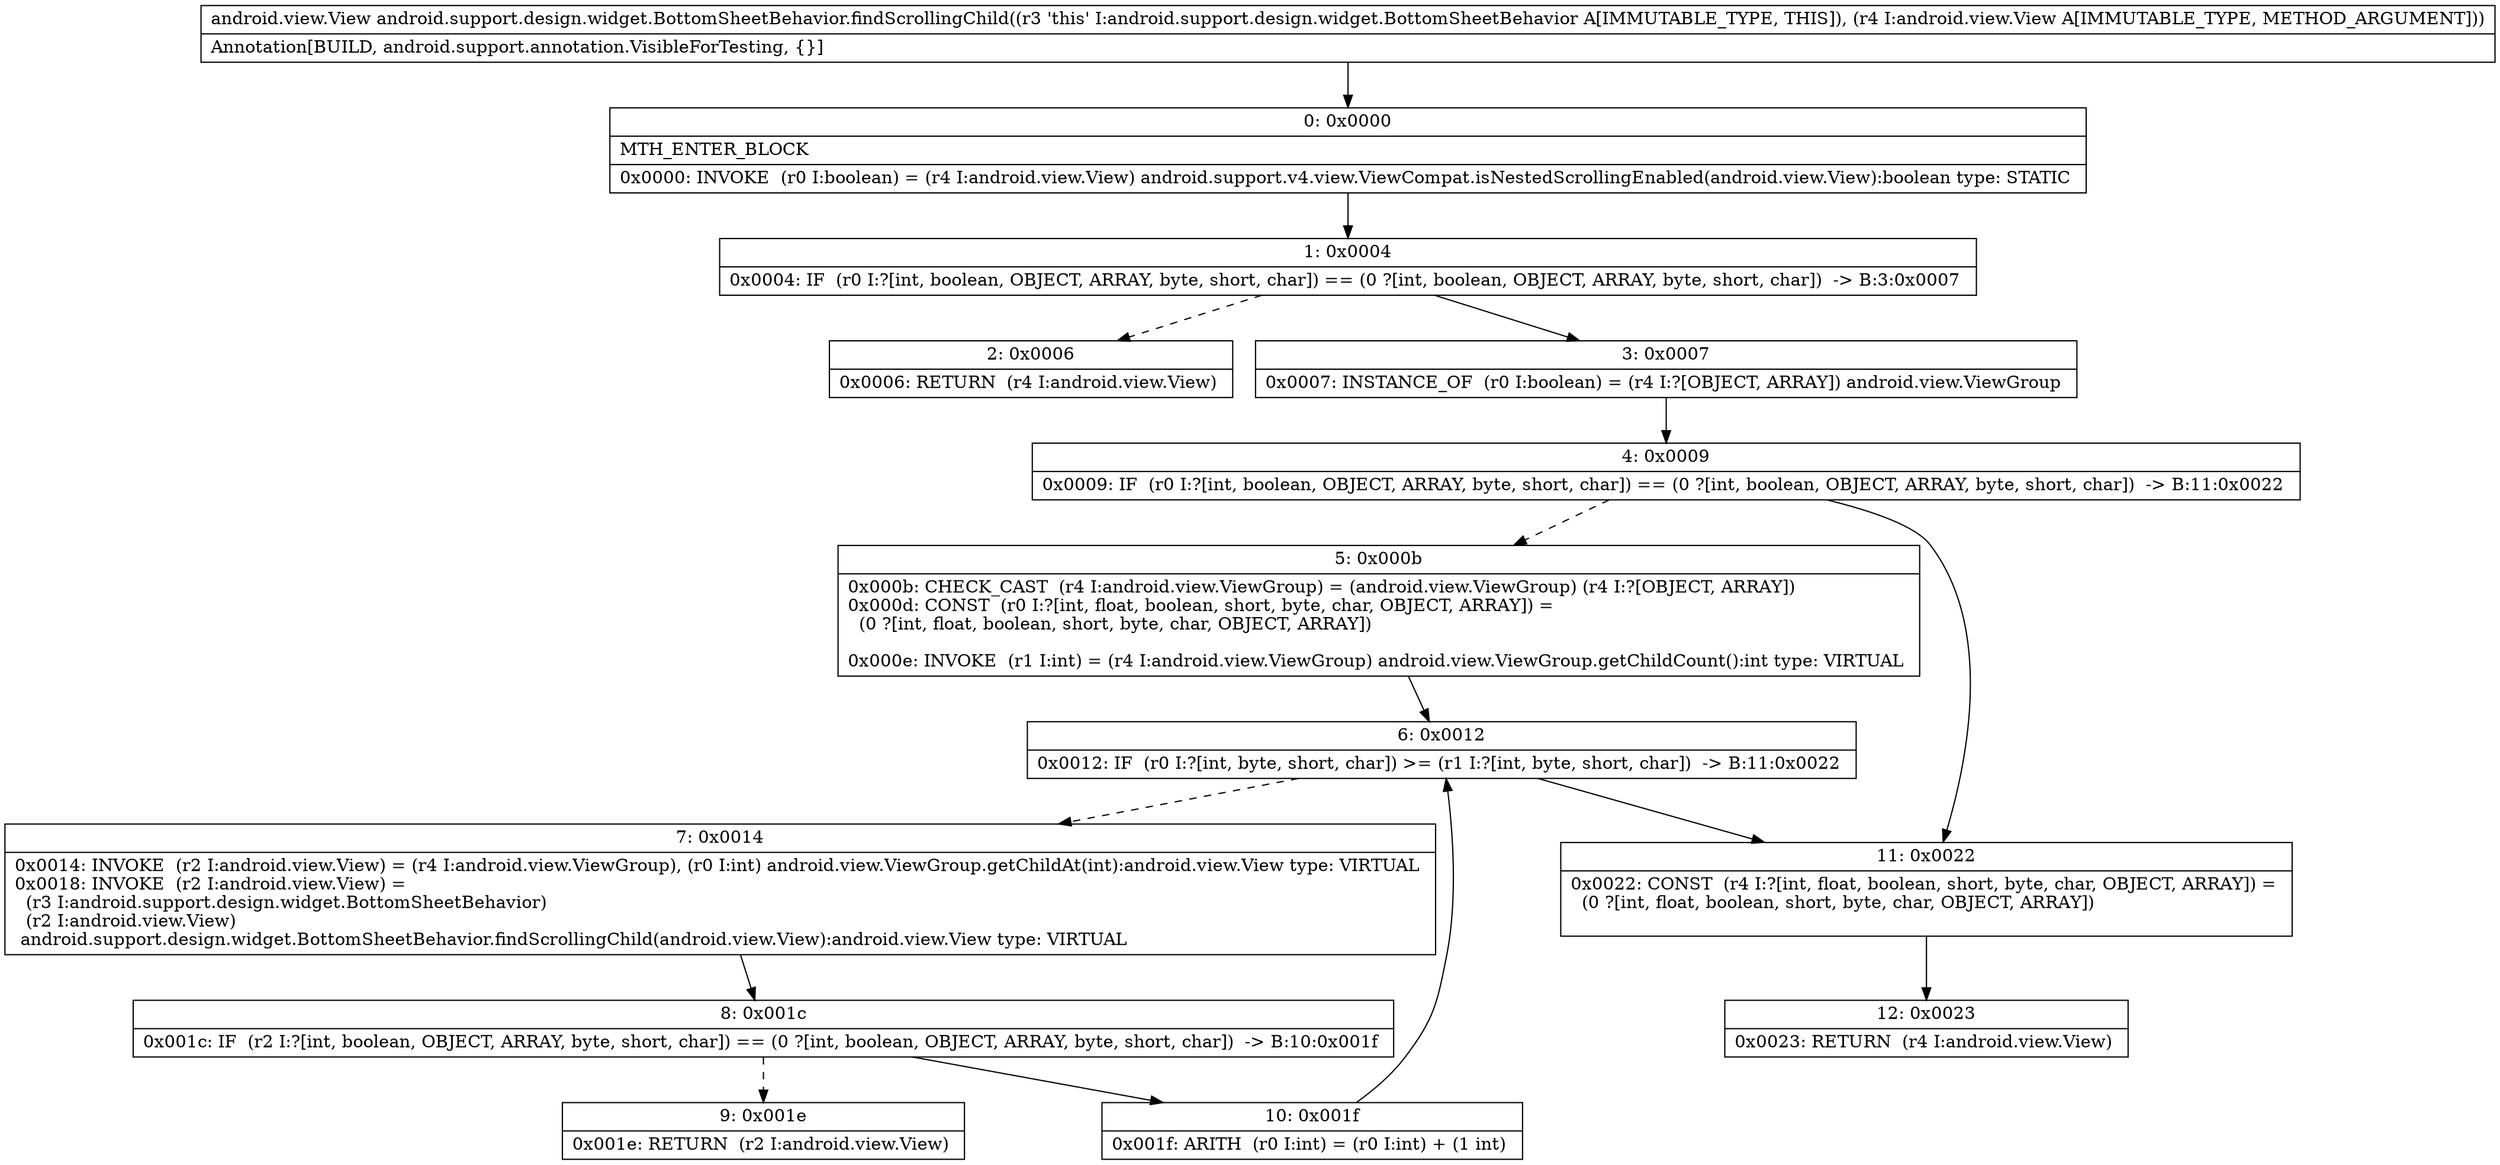 digraph "CFG forandroid.support.design.widget.BottomSheetBehavior.findScrollingChild(Landroid\/view\/View;)Landroid\/view\/View;" {
Node_0 [shape=record,label="{0\:\ 0x0000|MTH_ENTER_BLOCK\l|0x0000: INVOKE  (r0 I:boolean) = (r4 I:android.view.View) android.support.v4.view.ViewCompat.isNestedScrollingEnabled(android.view.View):boolean type: STATIC \l}"];
Node_1 [shape=record,label="{1\:\ 0x0004|0x0004: IF  (r0 I:?[int, boolean, OBJECT, ARRAY, byte, short, char]) == (0 ?[int, boolean, OBJECT, ARRAY, byte, short, char])  \-\> B:3:0x0007 \l}"];
Node_2 [shape=record,label="{2\:\ 0x0006|0x0006: RETURN  (r4 I:android.view.View) \l}"];
Node_3 [shape=record,label="{3\:\ 0x0007|0x0007: INSTANCE_OF  (r0 I:boolean) = (r4 I:?[OBJECT, ARRAY]) android.view.ViewGroup \l}"];
Node_4 [shape=record,label="{4\:\ 0x0009|0x0009: IF  (r0 I:?[int, boolean, OBJECT, ARRAY, byte, short, char]) == (0 ?[int, boolean, OBJECT, ARRAY, byte, short, char])  \-\> B:11:0x0022 \l}"];
Node_5 [shape=record,label="{5\:\ 0x000b|0x000b: CHECK_CAST  (r4 I:android.view.ViewGroup) = (android.view.ViewGroup) (r4 I:?[OBJECT, ARRAY]) \l0x000d: CONST  (r0 I:?[int, float, boolean, short, byte, char, OBJECT, ARRAY]) = \l  (0 ?[int, float, boolean, short, byte, char, OBJECT, ARRAY])\l \l0x000e: INVOKE  (r1 I:int) = (r4 I:android.view.ViewGroup) android.view.ViewGroup.getChildCount():int type: VIRTUAL \l}"];
Node_6 [shape=record,label="{6\:\ 0x0012|0x0012: IF  (r0 I:?[int, byte, short, char]) \>= (r1 I:?[int, byte, short, char])  \-\> B:11:0x0022 \l}"];
Node_7 [shape=record,label="{7\:\ 0x0014|0x0014: INVOKE  (r2 I:android.view.View) = (r4 I:android.view.ViewGroup), (r0 I:int) android.view.ViewGroup.getChildAt(int):android.view.View type: VIRTUAL \l0x0018: INVOKE  (r2 I:android.view.View) = \l  (r3 I:android.support.design.widget.BottomSheetBehavior)\l  (r2 I:android.view.View)\l android.support.design.widget.BottomSheetBehavior.findScrollingChild(android.view.View):android.view.View type: VIRTUAL \l}"];
Node_8 [shape=record,label="{8\:\ 0x001c|0x001c: IF  (r2 I:?[int, boolean, OBJECT, ARRAY, byte, short, char]) == (0 ?[int, boolean, OBJECT, ARRAY, byte, short, char])  \-\> B:10:0x001f \l}"];
Node_9 [shape=record,label="{9\:\ 0x001e|0x001e: RETURN  (r2 I:android.view.View) \l}"];
Node_10 [shape=record,label="{10\:\ 0x001f|0x001f: ARITH  (r0 I:int) = (r0 I:int) + (1 int) \l}"];
Node_11 [shape=record,label="{11\:\ 0x0022|0x0022: CONST  (r4 I:?[int, float, boolean, short, byte, char, OBJECT, ARRAY]) = \l  (0 ?[int, float, boolean, short, byte, char, OBJECT, ARRAY])\l \l}"];
Node_12 [shape=record,label="{12\:\ 0x0023|0x0023: RETURN  (r4 I:android.view.View) \l}"];
MethodNode[shape=record,label="{android.view.View android.support.design.widget.BottomSheetBehavior.findScrollingChild((r3 'this' I:android.support.design.widget.BottomSheetBehavior A[IMMUTABLE_TYPE, THIS]), (r4 I:android.view.View A[IMMUTABLE_TYPE, METHOD_ARGUMENT]))  | Annotation[BUILD, android.support.annotation.VisibleForTesting, \{\}]\l}"];
MethodNode -> Node_0;
Node_0 -> Node_1;
Node_1 -> Node_2[style=dashed];
Node_1 -> Node_3;
Node_3 -> Node_4;
Node_4 -> Node_5[style=dashed];
Node_4 -> Node_11;
Node_5 -> Node_6;
Node_6 -> Node_7[style=dashed];
Node_6 -> Node_11;
Node_7 -> Node_8;
Node_8 -> Node_9[style=dashed];
Node_8 -> Node_10;
Node_10 -> Node_6;
Node_11 -> Node_12;
}

